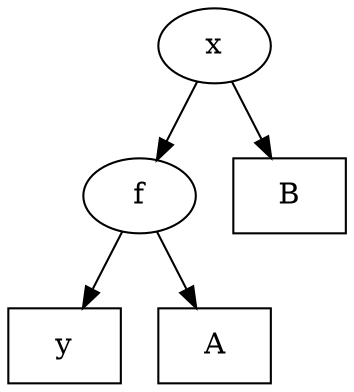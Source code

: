 digraph tree {
    y[shape=box]
    f->y
    x->f
    A[shape=box]
    B[shape=box]
    f->A
    x->B
}
